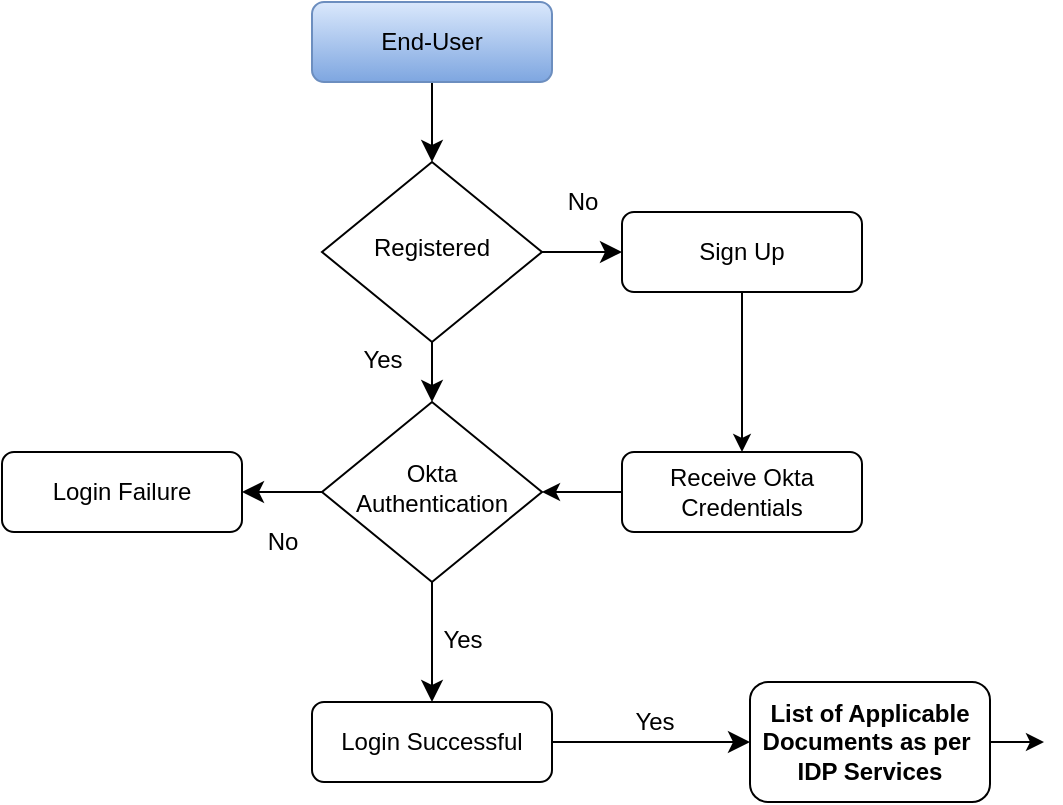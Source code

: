<mxfile version="24.6.5" type="github">
  <diagram name="Page-1" id="EqmyDCXaf2DshQU4y2Iw">
    <mxGraphModel dx="1034" dy="454" grid="1" gridSize="10" guides="1" tooltips="1" connect="1" arrows="1" fold="1" page="1" pageScale="1" pageWidth="850" pageHeight="1100" math="0" shadow="0">
      <root>
        <mxCell id="0" />
        <mxCell id="1" parent="0" />
        <mxCell id="Tm-v6cGm3aEhVGjxqlB1-1" value="" style="rounded=0;html=1;jettySize=auto;orthogonalLoop=1;fontSize=12;endArrow=classic;endFill=1;endSize=8;strokeWidth=1;shadow=0;labelBackgroundColor=none;edgeStyle=orthogonalEdgeStyle;" edge="1" parent="1" source="Tm-v6cGm3aEhVGjxqlB1-2" target="Tm-v6cGm3aEhVGjxqlB1-5">
          <mxGeometry relative="1" as="geometry" />
        </mxCell>
        <mxCell id="Tm-v6cGm3aEhVGjxqlB1-2" value="End-User" style="rounded=1;whiteSpace=wrap;html=1;fontSize=12;glass=0;strokeWidth=1;shadow=0;fillColor=#dae8fc;gradientColor=#7ea6e0;strokeColor=#6c8ebf;" vertex="1" parent="1">
          <mxGeometry x="195" y="40" width="120" height="40" as="geometry" />
        </mxCell>
        <mxCell id="Tm-v6cGm3aEhVGjxqlB1-3" value="Yes" style="rounded=0;html=1;jettySize=auto;orthogonalLoop=1;fontSize=12;endArrow=classic;endFill=1;endSize=8;strokeWidth=1;shadow=0;labelBackgroundColor=none;edgeStyle=orthogonalEdgeStyle;" edge="1" parent="1" source="Tm-v6cGm3aEhVGjxqlB1-5" target="Tm-v6cGm3aEhVGjxqlB1-8">
          <mxGeometry x="0.2" y="-25" relative="1" as="geometry">
            <mxPoint y="-1" as="offset" />
          </mxGeometry>
        </mxCell>
        <mxCell id="Tm-v6cGm3aEhVGjxqlB1-4" value="No" style="edgeStyle=orthogonalEdgeStyle;rounded=0;html=1;jettySize=auto;orthogonalLoop=1;fontSize=12;endArrow=classic;endFill=1;endSize=8;strokeWidth=1;shadow=0;labelBackgroundColor=none;" edge="1" parent="1" source="Tm-v6cGm3aEhVGjxqlB1-5" target="Tm-v6cGm3aEhVGjxqlB1-6">
          <mxGeometry y="25" relative="1" as="geometry">
            <mxPoint as="offset" />
          </mxGeometry>
        </mxCell>
        <mxCell id="Tm-v6cGm3aEhVGjxqlB1-5" value="Registered" style="rhombus;whiteSpace=wrap;html=1;shadow=0;fontFamily=Helvetica;fontSize=12;align=center;strokeWidth=1;spacing=6;spacingTop=-4;" vertex="1" parent="1">
          <mxGeometry x="200" y="120" width="110" height="90" as="geometry" />
        </mxCell>
        <mxCell id="Tm-v6cGm3aEhVGjxqlB1-6" value="Sign Up" style="rounded=1;whiteSpace=wrap;html=1;fontSize=12;glass=0;strokeWidth=1;shadow=0;" vertex="1" parent="1">
          <mxGeometry x="350" y="145" width="120" height="40" as="geometry" />
        </mxCell>
        <mxCell id="Tm-v6cGm3aEhVGjxqlB1-7" value="Yes" style="rounded=0;html=1;jettySize=auto;orthogonalLoop=1;fontSize=12;endArrow=classic;endFill=1;endSize=8;strokeWidth=1;shadow=0;labelBackgroundColor=none;edgeStyle=orthogonalEdgeStyle;" edge="1" parent="1" source="Tm-v6cGm3aEhVGjxqlB1-8" target="Tm-v6cGm3aEhVGjxqlB1-10">
          <mxGeometry y="15" relative="1" as="geometry">
            <mxPoint y="-1" as="offset" />
          </mxGeometry>
        </mxCell>
        <mxCell id="Tm-v6cGm3aEhVGjxqlB1-8" value="Okta&lt;div style=&quot;font-size: 12px;&quot;&gt;Authentication&lt;/div&gt;" style="rhombus;whiteSpace=wrap;html=1;shadow=0;fontFamily=Helvetica;fontSize=12;align=center;strokeWidth=1;spacing=6;spacingTop=-4;" vertex="1" parent="1">
          <mxGeometry x="200" y="240" width="110" height="90" as="geometry" />
        </mxCell>
        <mxCell id="Tm-v6cGm3aEhVGjxqlB1-10" value="Login Successful" style="rounded=1;whiteSpace=wrap;html=1;fontSize=12;glass=0;strokeWidth=1;shadow=0;" vertex="1" parent="1">
          <mxGeometry x="195" y="390" width="120" height="40" as="geometry" />
        </mxCell>
        <mxCell id="Tm-v6cGm3aEhVGjxqlB1-11" value="Receive Okta&lt;br style=&quot;font-size: 12px;&quot;&gt;&lt;div style=&quot;font-size: 12px;&quot;&gt;Credentials&lt;/div&gt;" style="rounded=1;whiteSpace=wrap;html=1;fontSize=12;glass=0;strokeWidth=1;shadow=0;" vertex="1" parent="1">
          <mxGeometry x="350" y="265" width="120" height="40" as="geometry" />
        </mxCell>
        <mxCell id="Tm-v6cGm3aEhVGjxqlB1-12" value="" style="endArrow=classic;html=1;rounded=0;exitX=0.5;exitY=1;exitDx=0;exitDy=0;entryX=0.5;entryY=0;entryDx=0;entryDy=0;endFill=1;fontSize=12;" edge="1" parent="1" source="Tm-v6cGm3aEhVGjxqlB1-6" target="Tm-v6cGm3aEhVGjxqlB1-11">
          <mxGeometry width="50" height="50" relative="1" as="geometry">
            <mxPoint x="410" y="220" as="sourcePoint" />
            <mxPoint x="460" y="170" as="targetPoint" />
          </mxGeometry>
        </mxCell>
        <mxCell id="Tm-v6cGm3aEhVGjxqlB1-13" value="" style="endArrow=classic;html=1;rounded=0;exitX=0;exitY=0.5;exitDx=0;exitDy=0;entryX=1;entryY=0.5;entryDx=0;entryDy=0;endFill=1;fontSize=12;" edge="1" parent="1" source="Tm-v6cGm3aEhVGjxqlB1-11" target="Tm-v6cGm3aEhVGjxqlB1-8">
          <mxGeometry width="50" height="50" relative="1" as="geometry">
            <mxPoint x="540" y="200" as="sourcePoint" />
            <mxPoint x="540" y="280" as="targetPoint" />
          </mxGeometry>
        </mxCell>
        <mxCell id="Tm-v6cGm3aEhVGjxqlB1-14" value="Login&amp;nbsp;Failure" style="rounded=1;whiteSpace=wrap;html=1;fontSize=12;glass=0;strokeWidth=1;shadow=0;" vertex="1" parent="1">
          <mxGeometry x="40" y="265" width="120" height="40" as="geometry" />
        </mxCell>
        <mxCell id="Tm-v6cGm3aEhVGjxqlB1-15" value="No" style="rounded=0;html=1;jettySize=auto;orthogonalLoop=1;fontSize=12;endArrow=classic;endFill=1;endSize=8;strokeWidth=1;shadow=0;labelBackgroundColor=none;edgeStyle=orthogonalEdgeStyle;exitX=0;exitY=0.5;exitDx=0;exitDy=0;entryX=1;entryY=0.5;entryDx=0;entryDy=0;" edge="1" parent="1" source="Tm-v6cGm3aEhVGjxqlB1-8" target="Tm-v6cGm3aEhVGjxqlB1-14">
          <mxGeometry y="25" relative="1" as="geometry">
            <mxPoint as="offset" />
            <mxPoint x="195" y="340" as="sourcePoint" />
            <mxPoint x="195" y="400" as="targetPoint" />
          </mxGeometry>
        </mxCell>
        <mxCell id="Tm-v6cGm3aEhVGjxqlB1-16" value="&lt;b style=&quot;font-size: 12px;&quot;&gt;List of Applicable&lt;/b&gt;&lt;div style=&quot;font-size: 12px;&quot;&gt;&lt;b style=&quot;font-size: 12px;&quot;&gt;Documents&amp;nbsp;&lt;span style=&quot;background-color: initial; font-size: 12px;&quot;&gt;as per&amp;nbsp;&lt;/span&gt;&lt;/b&gt;&lt;/div&gt;&lt;div style=&quot;font-size: 12px;&quot;&gt;&lt;span style=&quot;background-color: initial; font-size: 12px;&quot;&gt;&lt;b style=&quot;font-size: 12px;&quot;&gt;IDP Services&lt;/b&gt;&lt;/span&gt;&lt;/div&gt;" style="rounded=1;whiteSpace=wrap;html=1;fontSize=12;glass=0;strokeWidth=1;shadow=0;" vertex="1" parent="1">
          <mxGeometry x="414" y="380" width="120" height="60" as="geometry" />
        </mxCell>
        <mxCell id="Tm-v6cGm3aEhVGjxqlB1-17" value="Yes" style="rounded=0;html=1;jettySize=auto;orthogonalLoop=1;fontSize=12;endArrow=classic;endFill=1;endSize=8;strokeWidth=1;shadow=0;labelBackgroundColor=none;edgeStyle=orthogonalEdgeStyle;entryX=0;entryY=0.5;entryDx=0;entryDy=0;exitX=1;exitY=0.5;exitDx=0;exitDy=0;" edge="1" parent="1" source="Tm-v6cGm3aEhVGjxqlB1-10" target="Tm-v6cGm3aEhVGjxqlB1-16">
          <mxGeometry x="0.027" y="10" relative="1" as="geometry">
            <mxPoint as="offset" />
            <mxPoint x="265" y="340" as="sourcePoint" />
            <mxPoint x="265" y="400" as="targetPoint" />
          </mxGeometry>
        </mxCell>
        <mxCell id="Tm-v6cGm3aEhVGjxqlB1-18" value="" style="endArrow=classic;html=1;rounded=0;exitX=1;exitY=0.5;exitDx=0;exitDy=0;entryX=0;entryY=0.5;entryDx=0;entryDy=0;fontSize=12;" edge="1" parent="1" source="Tm-v6cGm3aEhVGjxqlB1-16">
          <mxGeometry width="50" height="50" relative="1" as="geometry">
            <mxPoint x="420" y="380" as="sourcePoint" />
            <mxPoint x="561" y="410" as="targetPoint" />
          </mxGeometry>
        </mxCell>
      </root>
    </mxGraphModel>
  </diagram>
</mxfile>
